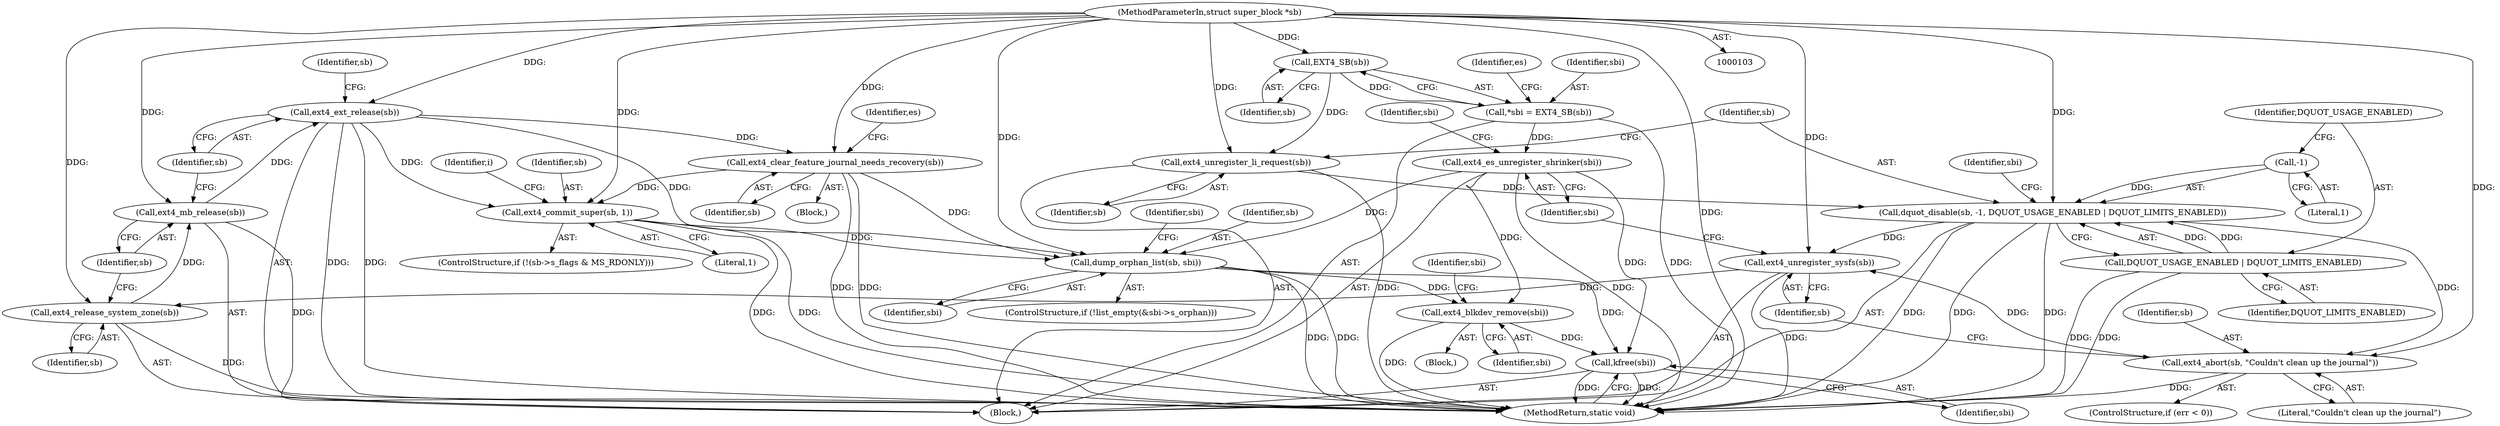 digraph "0_linux_82939d7999dfc1f1998c4b1c12e2f19edbdff272_0@API" {
"1000311" [label="(Call,ext4_blkdev_remove(sbi))"];
"1000273" [label="(Call,dump_orphan_list(sb, sbi))"];
"1000199" [label="(Call,ext4_commit_super(sb, 1))"];
"1000172" [label="(Call,ext4_ext_release(sb))"];
"1000170" [label="(Call,ext4_mb_release(sb))"];
"1000168" [label="(Call,ext4_release_system_zone(sb))"];
"1000159" [label="(Call,ext4_unregister_sysfs(sb))"];
"1000156" [label="(Call,ext4_abort(sb, \"Couldn't clean up the journal\"))"];
"1000121" [label="(Call,dquot_disable(sb, -1, DQUOT_USAGE_ENABLED | DQUOT_LIMITS_ENABLED))"];
"1000119" [label="(Call,ext4_unregister_li_request(sb))"];
"1000109" [label="(Call,EXT4_SB(sb))"];
"1000104" [label="(MethodParameterIn,struct super_block *sb)"];
"1000123" [label="(Call,-1)"];
"1000125" [label="(Call,DQUOT_USAGE_ENABLED | DQUOT_LIMITS_ENABLED)"];
"1000182" [label="(Call,ext4_clear_feature_journal_needs_recovery(sb))"];
"1000161" [label="(Call,ext4_es_unregister_shrinker(sbi))"];
"1000107" [label="(Call,*sbi = EXT4_SB(sb))"];
"1000362" [label="(Call,kfree(sbi))"];
"1000157" [label="(Identifier,sb)"];
"1000201" [label="(Literal,1)"];
"1000169" [label="(Identifier,sb)"];
"1000266" [label="(ControlStructure,if (!list_empty(&sbi->s_orphan)))"];
"1000362" [label="(Call,kfree(sbi))"];
"1000160" [label="(Identifier,sb)"];
"1000186" [label="(Identifier,es)"];
"1000166" [label="(Identifier,sbi)"];
"1000172" [label="(Call,ext4_ext_release(sb))"];
"1000123" [label="(Call,-1)"];
"1000113" [label="(Identifier,es)"];
"1000274" [label="(Identifier,sb)"];
"1000315" [label="(Identifier,sbi)"];
"1000125" [label="(Call,DQUOT_USAGE_ENABLED | DQUOT_LIMITS_ENABLED)"];
"1000312" [label="(Identifier,sbi)"];
"1000104" [label="(MethodParameterIn,struct super_block *sb)"];
"1000273" [label="(Call,dump_orphan_list(sb, sbi))"];
"1000107" [label="(Call,*sbi = EXT4_SB(sb))"];
"1000204" [label="(Identifier,i)"];
"1000178" [label="(Identifier,sb)"];
"1000161" [label="(Call,ext4_es_unregister_shrinker(sbi))"];
"1000311" [label="(Call,ext4_blkdev_remove(sbi))"];
"1000275" [label="(Identifier,sbi)"];
"1000199" [label="(Call,ext4_commit_super(sb, 1))"];
"1000120" [label="(Identifier,sb)"];
"1000127" [label="(Identifier,DQUOT_LIMITS_ENABLED)"];
"1000181" [label="(Block,)"];
"1000124" [label="(Literal,1)"];
"1000200" [label="(Identifier,sb)"];
"1000159" [label="(Call,ext4_unregister_sysfs(sb))"];
"1000152" [label="(ControlStructure,if (err < 0))"];
"1000110" [label="(Identifier,sb)"];
"1000156" [label="(Call,ext4_abort(sb, \"Couldn't clean up the journal\"))"];
"1000302" [label="(Block,)"];
"1000170" [label="(Call,ext4_mb_release(sb))"];
"1000192" [label="(ControlStructure,if (!(sb->s_flags & MS_RDONLY)))"];
"1000173" [label="(Identifier,sb)"];
"1000364" [label="(MethodReturn,static void)"];
"1000158" [label="(Literal,\"Couldn't clean up the journal\")"];
"1000108" [label="(Identifier,sbi)"];
"1000363" [label="(Identifier,sbi)"];
"1000182" [label="(Call,ext4_clear_feature_journal_needs_recovery(sb))"];
"1000121" [label="(Call,dquot_disable(sb, -1, DQUOT_USAGE_ENABLED | DQUOT_LIMITS_ENABLED))"];
"1000171" [label="(Identifier,sb)"];
"1000168" [label="(Call,ext4_release_system_zone(sb))"];
"1000280" [label="(Identifier,sbi)"];
"1000119" [label="(Call,ext4_unregister_li_request(sb))"];
"1000183" [label="(Identifier,sb)"];
"1000162" [label="(Identifier,sbi)"];
"1000122" [label="(Identifier,sb)"];
"1000126" [label="(Identifier,DQUOT_USAGE_ENABLED)"];
"1000105" [label="(Block,)"];
"1000109" [label="(Call,EXT4_SB(sb))"];
"1000130" [label="(Identifier,sbi)"];
"1000311" -> "1000302"  [label="AST: "];
"1000311" -> "1000312"  [label="CFG: "];
"1000312" -> "1000311"  [label="AST: "];
"1000315" -> "1000311"  [label="CFG: "];
"1000311" -> "1000364"  [label="DDG: "];
"1000273" -> "1000311"  [label="DDG: "];
"1000161" -> "1000311"  [label="DDG: "];
"1000311" -> "1000362"  [label="DDG: "];
"1000273" -> "1000266"  [label="AST: "];
"1000273" -> "1000275"  [label="CFG: "];
"1000274" -> "1000273"  [label="AST: "];
"1000275" -> "1000273"  [label="AST: "];
"1000280" -> "1000273"  [label="CFG: "];
"1000273" -> "1000364"  [label="DDG: "];
"1000273" -> "1000364"  [label="DDG: "];
"1000199" -> "1000273"  [label="DDG: "];
"1000172" -> "1000273"  [label="DDG: "];
"1000182" -> "1000273"  [label="DDG: "];
"1000104" -> "1000273"  [label="DDG: "];
"1000161" -> "1000273"  [label="DDG: "];
"1000273" -> "1000362"  [label="DDG: "];
"1000199" -> "1000192"  [label="AST: "];
"1000199" -> "1000201"  [label="CFG: "];
"1000200" -> "1000199"  [label="AST: "];
"1000201" -> "1000199"  [label="AST: "];
"1000204" -> "1000199"  [label="CFG: "];
"1000199" -> "1000364"  [label="DDG: "];
"1000199" -> "1000364"  [label="DDG: "];
"1000172" -> "1000199"  [label="DDG: "];
"1000182" -> "1000199"  [label="DDG: "];
"1000104" -> "1000199"  [label="DDG: "];
"1000172" -> "1000105"  [label="AST: "];
"1000172" -> "1000173"  [label="CFG: "];
"1000173" -> "1000172"  [label="AST: "];
"1000178" -> "1000172"  [label="CFG: "];
"1000172" -> "1000364"  [label="DDG: "];
"1000172" -> "1000364"  [label="DDG: "];
"1000170" -> "1000172"  [label="DDG: "];
"1000104" -> "1000172"  [label="DDG: "];
"1000172" -> "1000182"  [label="DDG: "];
"1000170" -> "1000105"  [label="AST: "];
"1000170" -> "1000171"  [label="CFG: "];
"1000171" -> "1000170"  [label="AST: "];
"1000173" -> "1000170"  [label="CFG: "];
"1000170" -> "1000364"  [label="DDG: "];
"1000168" -> "1000170"  [label="DDG: "];
"1000104" -> "1000170"  [label="DDG: "];
"1000168" -> "1000105"  [label="AST: "];
"1000168" -> "1000169"  [label="CFG: "];
"1000169" -> "1000168"  [label="AST: "];
"1000171" -> "1000168"  [label="CFG: "];
"1000168" -> "1000364"  [label="DDG: "];
"1000159" -> "1000168"  [label="DDG: "];
"1000104" -> "1000168"  [label="DDG: "];
"1000159" -> "1000105"  [label="AST: "];
"1000159" -> "1000160"  [label="CFG: "];
"1000160" -> "1000159"  [label="AST: "];
"1000162" -> "1000159"  [label="CFG: "];
"1000159" -> "1000364"  [label="DDG: "];
"1000156" -> "1000159"  [label="DDG: "];
"1000121" -> "1000159"  [label="DDG: "];
"1000104" -> "1000159"  [label="DDG: "];
"1000156" -> "1000152"  [label="AST: "];
"1000156" -> "1000158"  [label="CFG: "];
"1000157" -> "1000156"  [label="AST: "];
"1000158" -> "1000156"  [label="AST: "];
"1000160" -> "1000156"  [label="CFG: "];
"1000156" -> "1000364"  [label="DDG: "];
"1000121" -> "1000156"  [label="DDG: "];
"1000104" -> "1000156"  [label="DDG: "];
"1000121" -> "1000105"  [label="AST: "];
"1000121" -> "1000125"  [label="CFG: "];
"1000122" -> "1000121"  [label="AST: "];
"1000123" -> "1000121"  [label="AST: "];
"1000125" -> "1000121"  [label="AST: "];
"1000130" -> "1000121"  [label="CFG: "];
"1000121" -> "1000364"  [label="DDG: "];
"1000121" -> "1000364"  [label="DDG: "];
"1000121" -> "1000364"  [label="DDG: "];
"1000119" -> "1000121"  [label="DDG: "];
"1000104" -> "1000121"  [label="DDG: "];
"1000123" -> "1000121"  [label="DDG: "];
"1000125" -> "1000121"  [label="DDG: "];
"1000125" -> "1000121"  [label="DDG: "];
"1000119" -> "1000105"  [label="AST: "];
"1000119" -> "1000120"  [label="CFG: "];
"1000120" -> "1000119"  [label="AST: "];
"1000122" -> "1000119"  [label="CFG: "];
"1000119" -> "1000364"  [label="DDG: "];
"1000109" -> "1000119"  [label="DDG: "];
"1000104" -> "1000119"  [label="DDG: "];
"1000109" -> "1000107"  [label="AST: "];
"1000109" -> "1000110"  [label="CFG: "];
"1000110" -> "1000109"  [label="AST: "];
"1000107" -> "1000109"  [label="CFG: "];
"1000109" -> "1000107"  [label="DDG: "];
"1000104" -> "1000109"  [label="DDG: "];
"1000104" -> "1000103"  [label="AST: "];
"1000104" -> "1000364"  [label="DDG: "];
"1000104" -> "1000182"  [label="DDG: "];
"1000123" -> "1000124"  [label="CFG: "];
"1000124" -> "1000123"  [label="AST: "];
"1000126" -> "1000123"  [label="CFG: "];
"1000125" -> "1000127"  [label="CFG: "];
"1000126" -> "1000125"  [label="AST: "];
"1000127" -> "1000125"  [label="AST: "];
"1000125" -> "1000364"  [label="DDG: "];
"1000125" -> "1000364"  [label="DDG: "];
"1000182" -> "1000181"  [label="AST: "];
"1000182" -> "1000183"  [label="CFG: "];
"1000183" -> "1000182"  [label="AST: "];
"1000186" -> "1000182"  [label="CFG: "];
"1000182" -> "1000364"  [label="DDG: "];
"1000182" -> "1000364"  [label="DDG: "];
"1000161" -> "1000105"  [label="AST: "];
"1000161" -> "1000162"  [label="CFG: "];
"1000162" -> "1000161"  [label="AST: "];
"1000166" -> "1000161"  [label="CFG: "];
"1000161" -> "1000364"  [label="DDG: "];
"1000107" -> "1000161"  [label="DDG: "];
"1000161" -> "1000362"  [label="DDG: "];
"1000107" -> "1000105"  [label="AST: "];
"1000108" -> "1000107"  [label="AST: "];
"1000113" -> "1000107"  [label="CFG: "];
"1000107" -> "1000364"  [label="DDG: "];
"1000362" -> "1000105"  [label="AST: "];
"1000362" -> "1000363"  [label="CFG: "];
"1000363" -> "1000362"  [label="AST: "];
"1000364" -> "1000362"  [label="CFG: "];
"1000362" -> "1000364"  [label="DDG: "];
"1000362" -> "1000364"  [label="DDG: "];
}
